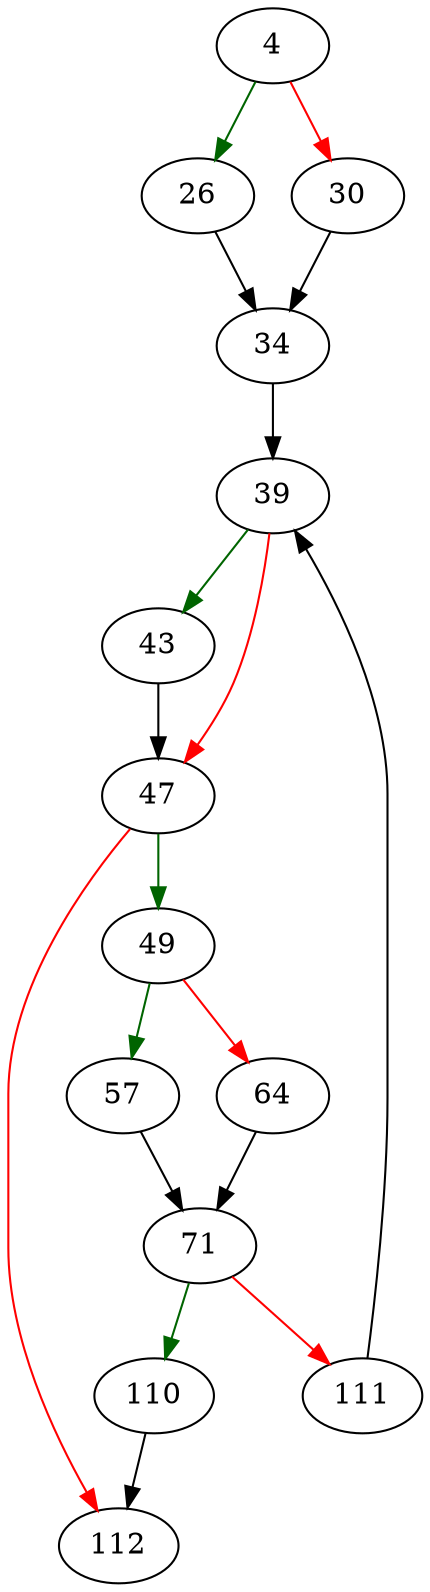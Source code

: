 strict digraph "sqlite3VdbeRecordUnpack" {
	// Node definitions.
	4 [entry=true];
	26;
	30;
	34;
	39;
	43;
	47;
	49;
	112;
	57;
	64;
	71;
	110;
	111;

	// Edge definitions.
	4 -> 26 [
		color=darkgreen
		cond=true
	];
	4 -> 30 [
		color=red
		cond=false
	];
	26 -> 34;
	30 -> 34;
	34 -> 39;
	39 -> 43 [
		color=darkgreen
		cond=true
	];
	39 -> 47 [
		color=red
		cond=false
	];
	43 -> 47;
	47 -> 49 [
		color=darkgreen
		cond=true
	];
	47 -> 112 [
		color=red
		cond=false
	];
	49 -> 57 [
		color=darkgreen
		cond=true
	];
	49 -> 64 [
		color=red
		cond=false
	];
	57 -> 71;
	64 -> 71;
	71 -> 110 [
		color=darkgreen
		cond=true
	];
	71 -> 111 [
		color=red
		cond=false
	];
	110 -> 112;
	111 -> 39;
}